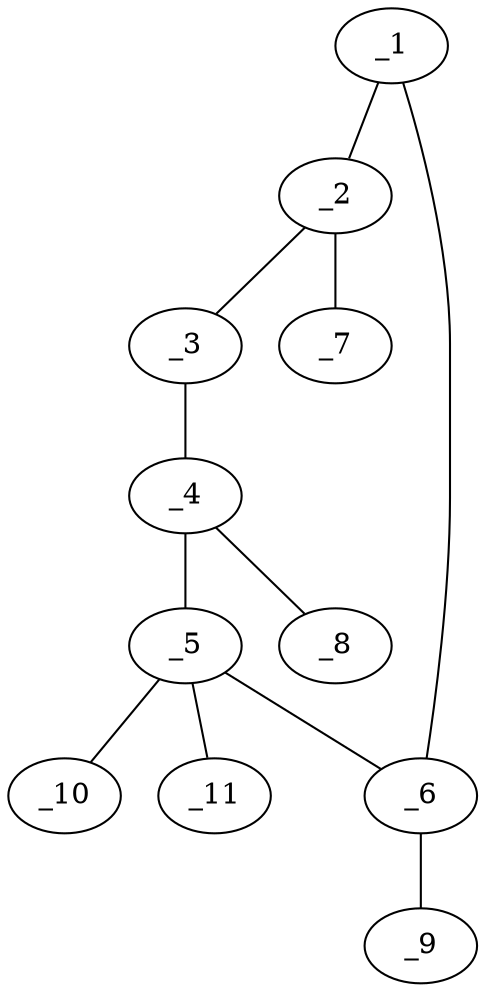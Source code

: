 graph molid667849 {
	_1	 [charge=0,
		chem=4,
		symbol="N  ",
		x="2.866",
		y="-0.433"];
	_2	 [charge=0,
		chem=1,
		symbol="C  ",
		x="3.732",
		y="-0.933"];
	_1 -- _2	 [valence=1];
	_6	 [charge=0,
		chem=1,
		symbol="C  ",
		x="2.866",
		y="0.567"];
	_1 -- _6	 [valence=1];
	_3	 [charge=0,
		chem=4,
		symbol="N  ",
		x="4.5981",
		y="-0.433"];
	_2 -- _3	 [valence=1];
	_7	 [charge=0,
		chem=2,
		symbol="O  ",
		x="3.732",
		y="-1.933"];
	_2 -- _7	 [valence=2];
	_4	 [charge=0,
		chem=1,
		symbol="C  ",
		x="4.5981",
		y="0.567"];
	_3 -- _4	 [valence=1];
	_5	 [charge=0,
		chem=1,
		symbol="C  ",
		x="3.7321",
		y="1.067"];
	_4 -- _5	 [valence=1];
	_8	 [charge=0,
		chem=2,
		symbol="O  ",
		x="5.4641",
		y="1.067"];
	_4 -- _8	 [valence=2];
	_5 -- _6	 [valence=1];
	_10	 [charge=0,
		chem=1,
		symbol="C  ",
		x="3.2321",
		y="1.933"];
	_5 -- _10	 [valence=1];
	_11	 [charge=0,
		chem=7,
		symbol="Cl ",
		x="4.2321",
		y="1.933"];
	_5 -- _11	 [valence=1];
	_9	 [charge=0,
		chem=2,
		symbol="O  ",
		x=2,
		y="1.067"];
	_6 -- _9	 [valence=1];
}
